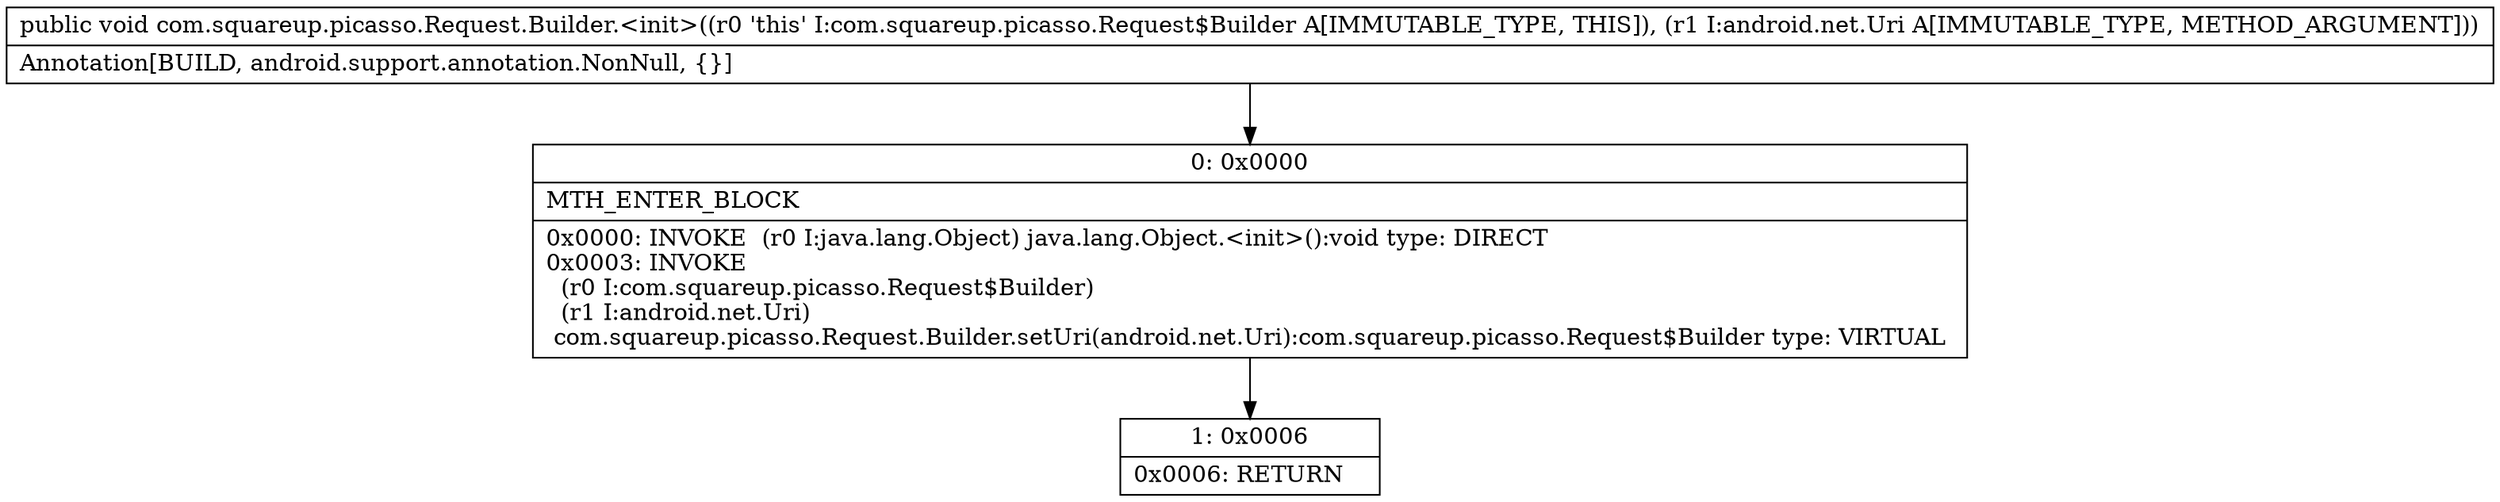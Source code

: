 digraph "CFG forcom.squareup.picasso.Request.Builder.\<init\>(Landroid\/net\/Uri;)V" {
Node_0 [shape=record,label="{0\:\ 0x0000|MTH_ENTER_BLOCK\l|0x0000: INVOKE  (r0 I:java.lang.Object) java.lang.Object.\<init\>():void type: DIRECT \l0x0003: INVOKE  \l  (r0 I:com.squareup.picasso.Request$Builder)\l  (r1 I:android.net.Uri)\l com.squareup.picasso.Request.Builder.setUri(android.net.Uri):com.squareup.picasso.Request$Builder type: VIRTUAL \l}"];
Node_1 [shape=record,label="{1\:\ 0x0006|0x0006: RETURN   \l}"];
MethodNode[shape=record,label="{public void com.squareup.picasso.Request.Builder.\<init\>((r0 'this' I:com.squareup.picasso.Request$Builder A[IMMUTABLE_TYPE, THIS]), (r1 I:android.net.Uri A[IMMUTABLE_TYPE, METHOD_ARGUMENT]))  | Annotation[BUILD, android.support.annotation.NonNull, \{\}]\l}"];
MethodNode -> Node_0;
Node_0 -> Node_1;
}

